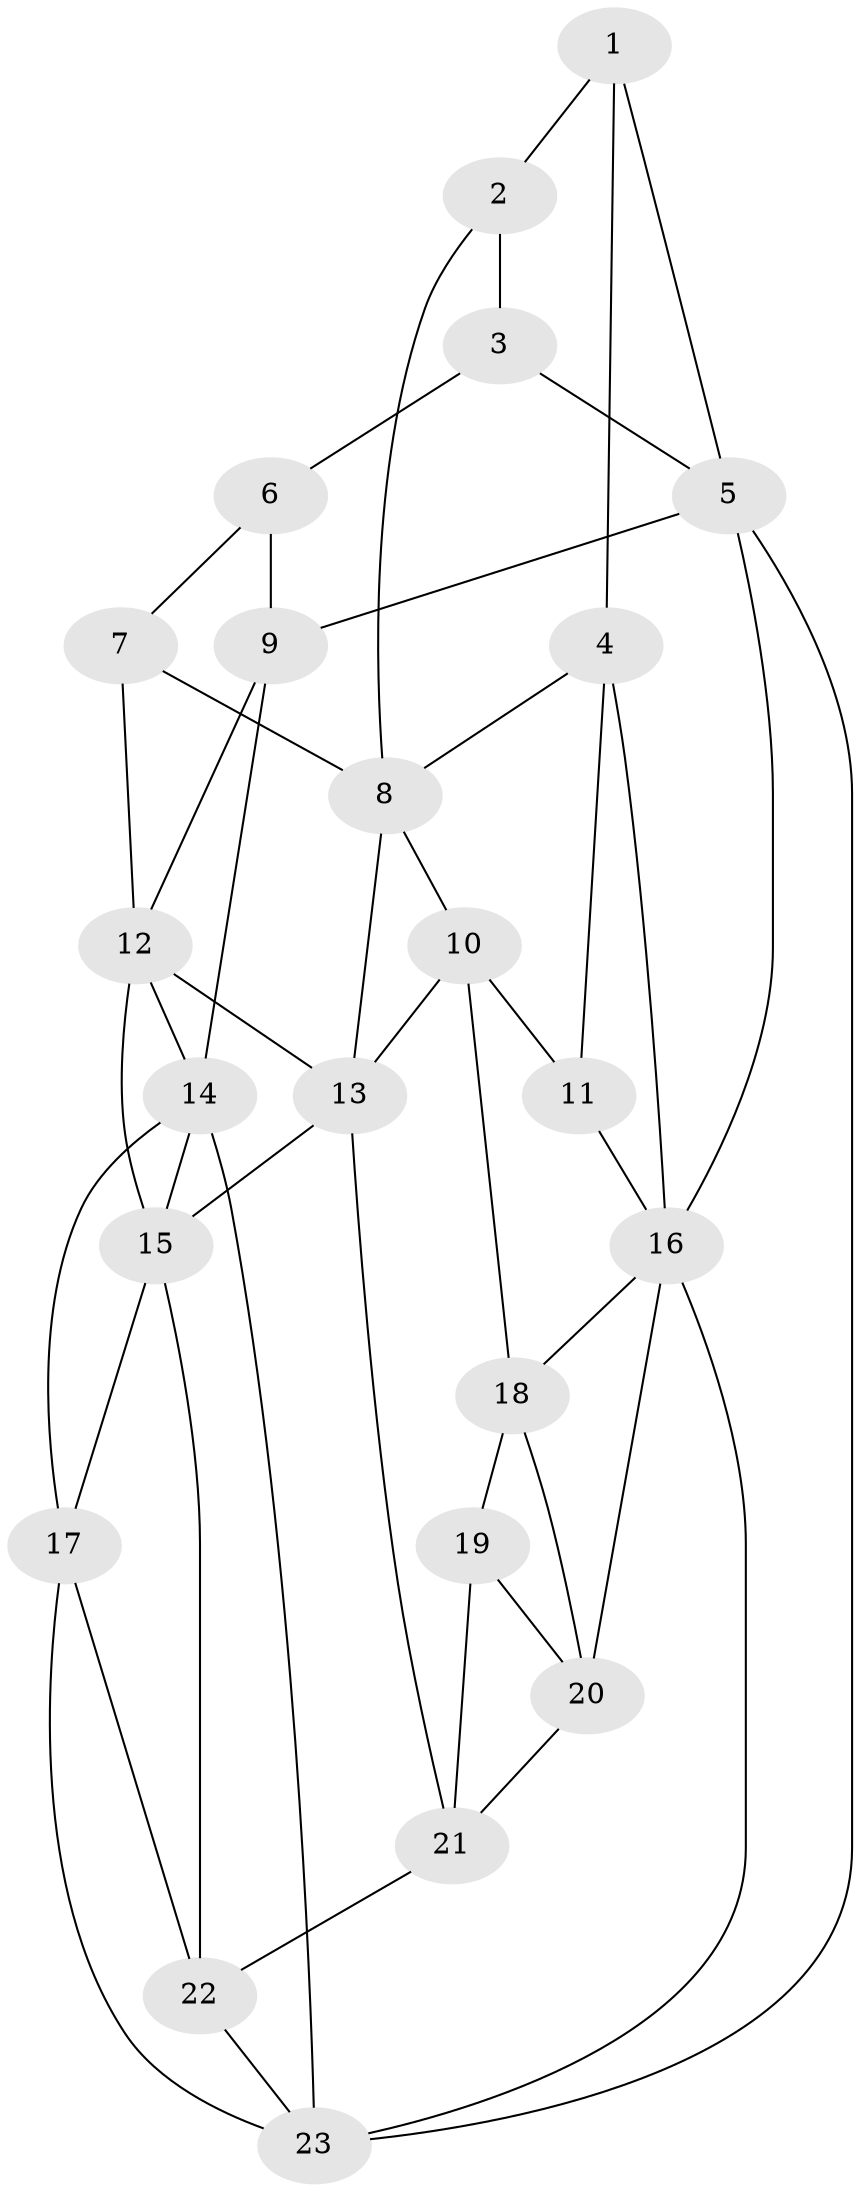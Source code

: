 // original degree distribution, {3: 0.04054054054054054, 6: 0.25675675675675674, 5: 0.44594594594594594, 4: 0.25675675675675674}
// Generated by graph-tools (version 1.1) at 2025/38/03/04/25 23:38:32]
// undirected, 23 vertices, 47 edges
graph export_dot {
  node [color=gray90,style=filled];
  1;
  2;
  3;
  4;
  5;
  6;
  7;
  8;
  9;
  10;
  11;
  12;
  13;
  14;
  15;
  16;
  17;
  18;
  19;
  20;
  21;
  22;
  23;
  1 -- 2 [weight=1.0];
  1 -- 4 [weight=1.0];
  1 -- 5 [weight=1.0];
  2 -- 3 [weight=2.0];
  2 -- 8 [weight=1.0];
  3 -- 5 [weight=1.0];
  3 -- 6 [weight=1.0];
  4 -- 8 [weight=1.0];
  4 -- 11 [weight=1.0];
  4 -- 16 [weight=1.0];
  5 -- 9 [weight=2.0];
  5 -- 16 [weight=1.0];
  5 -- 23 [weight=1.0];
  6 -- 7 [weight=1.0];
  6 -- 9 [weight=2.0];
  7 -- 8 [weight=2.0];
  7 -- 12 [weight=1.0];
  8 -- 10 [weight=1.0];
  8 -- 13 [weight=1.0];
  9 -- 12 [weight=1.0];
  9 -- 14 [weight=1.0];
  10 -- 11 [weight=1.0];
  10 -- 13 [weight=1.0];
  10 -- 18 [weight=1.0];
  11 -- 16 [weight=2.0];
  12 -- 13 [weight=1.0];
  12 -- 14 [weight=1.0];
  12 -- 15 [weight=2.0];
  13 -- 15 [weight=1.0];
  13 -- 21 [weight=1.0];
  14 -- 15 [weight=1.0];
  14 -- 17 [weight=1.0];
  14 -- 23 [weight=1.0];
  15 -- 17 [weight=1.0];
  15 -- 22 [weight=1.0];
  16 -- 18 [weight=1.0];
  16 -- 20 [weight=1.0];
  16 -- 23 [weight=1.0];
  17 -- 22 [weight=1.0];
  17 -- 23 [weight=1.0];
  18 -- 19 [weight=1.0];
  18 -- 20 [weight=1.0];
  19 -- 20 [weight=1.0];
  19 -- 21 [weight=2.0];
  20 -- 21 [weight=1.0];
  21 -- 22 [weight=2.0];
  22 -- 23 [weight=1.0];
}
